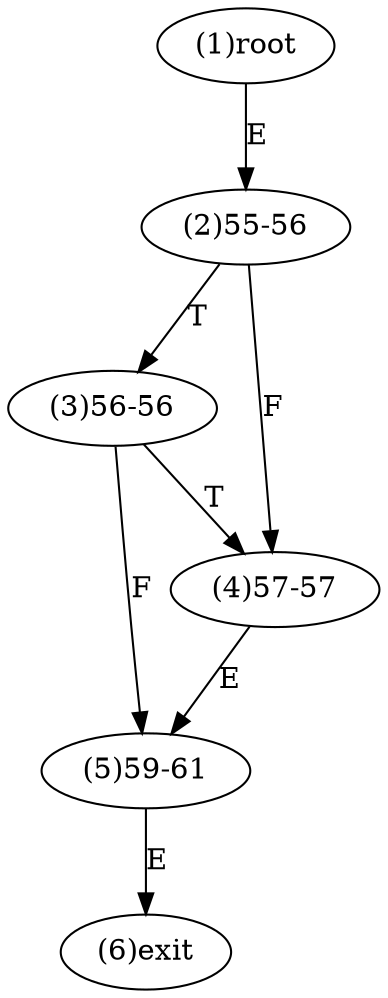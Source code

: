 digraph "" { 
1[ label="(1)root"];
2[ label="(2)55-56"];
3[ label="(3)56-56"];
4[ label="(4)57-57"];
5[ label="(5)59-61"];
6[ label="(6)exit"];
1->2[ label="E"];
2->4[ label="F"];
2->3[ label="T"];
3->5[ label="F"];
3->4[ label="T"];
4->5[ label="E"];
5->6[ label="E"];
}